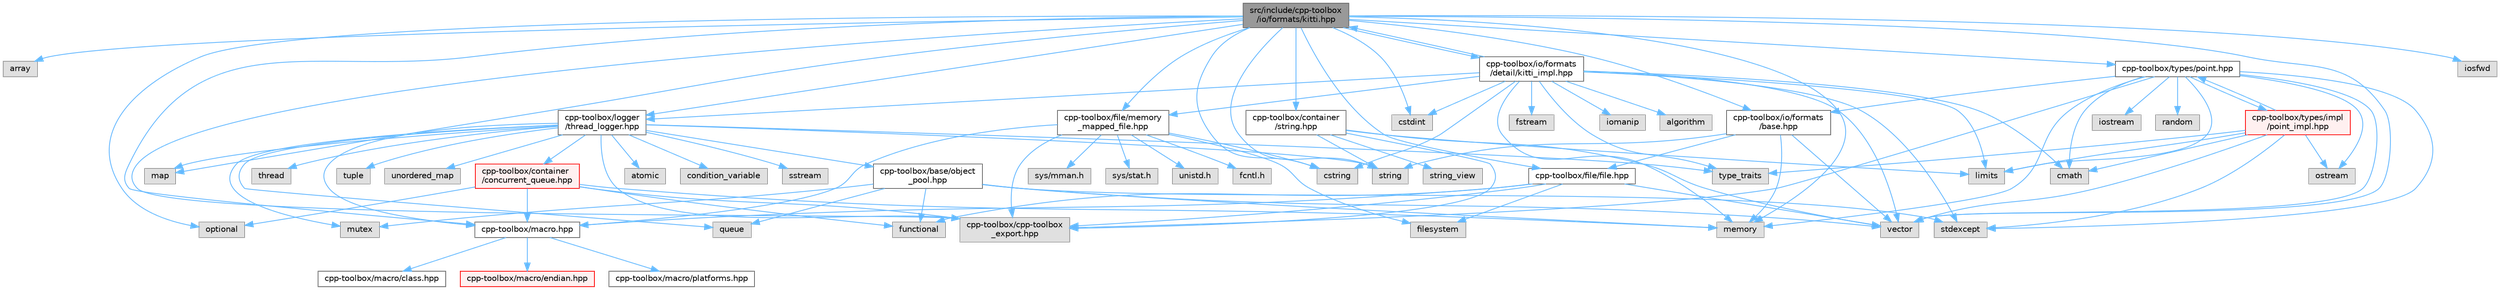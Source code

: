 digraph "src/include/cpp-toolbox/io/formats/kitti.hpp"
{
 // LATEX_PDF_SIZE
  bgcolor="transparent";
  edge [fontname=Helvetica,fontsize=10,labelfontname=Helvetica,labelfontsize=10];
  node [fontname=Helvetica,fontsize=10,shape=box,height=0.2,width=0.4];
  Node1 [id="Node000001",label="src/include/cpp-toolbox\l/io/formats/kitti.hpp",height=0.2,width=0.4,color="gray40", fillcolor="grey60", style="filled", fontcolor="black",tooltip=" "];
  Node1 -> Node2 [id="edge1_Node000001_Node000002",color="steelblue1",style="solid",tooltip=" "];
  Node2 [id="Node000002",label="array",height=0.2,width=0.4,color="grey60", fillcolor="#E0E0E0", style="filled",tooltip=" "];
  Node1 -> Node3 [id="edge2_Node000001_Node000003",color="steelblue1",style="solid",tooltip=" "];
  Node3 [id="Node000003",label="cstdint",height=0.2,width=0.4,color="grey60", fillcolor="#E0E0E0", style="filled",tooltip=" "];
  Node1 -> Node4 [id="edge3_Node000001_Node000004",color="steelblue1",style="solid",tooltip=" "];
  Node4 [id="Node000004",label="cstring",height=0.2,width=0.4,color="grey60", fillcolor="#E0E0E0", style="filled",tooltip=" "];
  Node1 -> Node5 [id="edge4_Node000001_Node000005",color="steelblue1",style="solid",tooltip=" "];
  Node5 [id="Node000005",label="iosfwd",height=0.2,width=0.4,color="grey60", fillcolor="#E0E0E0", style="filled",tooltip=" "];
  Node1 -> Node6 [id="edge5_Node000001_Node000006",color="steelblue1",style="solid",tooltip=" "];
  Node6 [id="Node000006",label="map",height=0.2,width=0.4,color="grey60", fillcolor="#E0E0E0", style="filled",tooltip=" "];
  Node1 -> Node7 [id="edge6_Node000001_Node000007",color="steelblue1",style="solid",tooltip=" "];
  Node7 [id="Node000007",label="memory",height=0.2,width=0.4,color="grey60", fillcolor="#E0E0E0", style="filled",tooltip=" "];
  Node1 -> Node8 [id="edge7_Node000001_Node000008",color="steelblue1",style="solid",tooltip=" "];
  Node8 [id="Node000008",label="optional",height=0.2,width=0.4,color="grey60", fillcolor="#E0E0E0", style="filled",tooltip=" "];
  Node1 -> Node9 [id="edge8_Node000001_Node000009",color="steelblue1",style="solid",tooltip=" "];
  Node9 [id="Node000009",label="string",height=0.2,width=0.4,color="grey60", fillcolor="#E0E0E0", style="filled",tooltip=" "];
  Node1 -> Node10 [id="edge9_Node000001_Node000010",color="steelblue1",style="solid",tooltip=" "];
  Node10 [id="Node000010",label="vector",height=0.2,width=0.4,color="grey60", fillcolor="#E0E0E0", style="filled",tooltip=" "];
  Node1 -> Node11 [id="edge10_Node000001_Node000011",color="steelblue1",style="solid",tooltip=" "];
  Node11 [id="Node000011",label="cpp-toolbox/container\l/string.hpp",height=0.2,width=0.4,color="grey40", fillcolor="white", style="filled",URL="$string_8hpp.html",tooltip=" "];
  Node11 -> Node12 [id="edge11_Node000011_Node000012",color="steelblue1",style="solid",tooltip=" "];
  Node12 [id="Node000012",label="limits",height=0.2,width=0.4,color="grey60", fillcolor="#E0E0E0", style="filled",tooltip=" "];
  Node11 -> Node9 [id="edge12_Node000011_Node000009",color="steelblue1",style="solid",tooltip=" "];
  Node11 -> Node13 [id="edge13_Node000011_Node000013",color="steelblue1",style="solid",tooltip=" "];
  Node13 [id="Node000013",label="string_view",height=0.2,width=0.4,color="grey60", fillcolor="#E0E0E0", style="filled",tooltip=" "];
  Node11 -> Node10 [id="edge14_Node000011_Node000010",color="steelblue1",style="solid",tooltip=" "];
  Node11 -> Node14 [id="edge15_Node000011_Node000014",color="steelblue1",style="solid",tooltip=" "];
  Node14 [id="Node000014",label="cpp-toolbox/cpp-toolbox\l_export.hpp",height=0.2,width=0.4,color="grey60", fillcolor="#E0E0E0", style="filled",tooltip=" "];
  Node1 -> Node14 [id="edge16_Node000001_Node000014",color="steelblue1",style="solid",tooltip=" "];
  Node1 -> Node15 [id="edge17_Node000001_Node000015",color="steelblue1",style="solid",tooltip=" "];
  Node15 [id="Node000015",label="cpp-toolbox/file/file.hpp",height=0.2,width=0.4,color="grey40", fillcolor="white", style="filled",URL="$file_8hpp.html",tooltip=" "];
  Node15 -> Node16 [id="edge18_Node000015_Node000016",color="steelblue1",style="solid",tooltip=" "];
  Node16 [id="Node000016",label="filesystem",height=0.2,width=0.4,color="grey60", fillcolor="#E0E0E0", style="filled",tooltip=" "];
  Node15 -> Node17 [id="edge19_Node000015_Node000017",color="steelblue1",style="solid",tooltip=" "];
  Node17 [id="Node000017",label="functional",height=0.2,width=0.4,color="grey60", fillcolor="#E0E0E0", style="filled",tooltip=" "];
  Node15 -> Node10 [id="edge20_Node000015_Node000010",color="steelblue1",style="solid",tooltip=" "];
  Node15 -> Node14 [id="edge21_Node000015_Node000014",color="steelblue1",style="solid",tooltip=" "];
  Node15 -> Node18 [id="edge22_Node000015_Node000018",color="steelblue1",style="solid",tooltip=" "];
  Node18 [id="Node000018",label="cpp-toolbox/macro.hpp",height=0.2,width=0.4,color="grey40", fillcolor="white", style="filled",URL="$macro_8hpp.html",tooltip="通用的编译器、平台、架构检测和实用宏定义 / Common macros for compiler, platform, architecture detection and utility macro..."];
  Node18 -> Node19 [id="edge23_Node000018_Node000019",color="steelblue1",style="solid",tooltip=" "];
  Node19 [id="Node000019",label="cpp-toolbox/macro/class.hpp",height=0.2,width=0.4,color="grey40", fillcolor="white", style="filled",URL="$class_8hpp.html",tooltip=" "];
  Node18 -> Node20 [id="edge24_Node000018_Node000020",color="steelblue1",style="solid",tooltip=" "];
  Node20 [id="Node000020",label="cpp-toolbox/macro/endian.hpp",height=0.2,width=0.4,color="red", fillcolor="#FFF0F0", style="filled",URL="$endian_8hpp.html",tooltip=" "];
  Node18 -> Node22 [id="edge25_Node000018_Node000022",color="steelblue1",style="solid",tooltip=" "];
  Node22 [id="Node000022",label="cpp-toolbox/macro/platforms.hpp",height=0.2,width=0.4,color="grey40", fillcolor="white", style="filled",URL="$platforms_8hpp.html",tooltip=" "];
  Node1 -> Node23 [id="edge26_Node000001_Node000023",color="steelblue1",style="solid",tooltip=" "];
  Node23 [id="Node000023",label="cpp-toolbox/file/memory\l_mapped_file.hpp",height=0.2,width=0.4,color="grey40", fillcolor="white", style="filled",URL="$memory__mapped__file_8hpp.html",tooltip=" "];
  Node23 -> Node4 [id="edge27_Node000023_Node000004",color="steelblue1",style="solid",tooltip=" "];
  Node23 -> Node16 [id="edge28_Node000023_Node000016",color="steelblue1",style="solid",tooltip=" "];
  Node23 -> Node14 [id="edge29_Node000023_Node000014",color="steelblue1",style="solid",tooltip=" "];
  Node23 -> Node18 [id="edge30_Node000023_Node000018",color="steelblue1",style="solid",tooltip=" "];
  Node23 -> Node24 [id="edge31_Node000023_Node000024",color="steelblue1",style="solid",tooltip=" "];
  Node24 [id="Node000024",label="fcntl.h",height=0.2,width=0.4,color="grey60", fillcolor="#E0E0E0", style="filled",tooltip=" "];
  Node23 -> Node25 [id="edge32_Node000023_Node000025",color="steelblue1",style="solid",tooltip=" "];
  Node25 [id="Node000025",label="sys/mman.h",height=0.2,width=0.4,color="grey60", fillcolor="#E0E0E0", style="filled",tooltip=" "];
  Node23 -> Node26 [id="edge33_Node000023_Node000026",color="steelblue1",style="solid",tooltip=" "];
  Node26 [id="Node000026",label="sys/stat.h",height=0.2,width=0.4,color="grey60", fillcolor="#E0E0E0", style="filled",tooltip=" "];
  Node23 -> Node27 [id="edge34_Node000023_Node000027",color="steelblue1",style="solid",tooltip=" "];
  Node27 [id="Node000027",label="unistd.h",height=0.2,width=0.4,color="grey60", fillcolor="#E0E0E0", style="filled",tooltip=" "];
  Node1 -> Node28 [id="edge35_Node000001_Node000028",color="steelblue1",style="solid",tooltip=" "];
  Node28 [id="Node000028",label="cpp-toolbox/io/formats\l/base.hpp",height=0.2,width=0.4,color="grey40", fillcolor="white", style="filled",URL="$io_2formats_2base_8hpp.html",tooltip=" "];
  Node28 -> Node7 [id="edge36_Node000028_Node000007",color="steelblue1",style="solid",tooltip=" "];
  Node28 -> Node9 [id="edge37_Node000028_Node000009",color="steelblue1",style="solid",tooltip=" "];
  Node28 -> Node10 [id="edge38_Node000028_Node000010",color="steelblue1",style="solid",tooltip=" "];
  Node28 -> Node15 [id="edge39_Node000028_Node000015",color="steelblue1",style="solid",tooltip=" "];
  Node1 -> Node29 [id="edge40_Node000001_Node000029",color="steelblue1",style="solid",tooltip=" "];
  Node29 [id="Node000029",label="cpp-toolbox/logger\l/thread_logger.hpp",height=0.2,width=0.4,color="grey40", fillcolor="white", style="filled",URL="$thread__logger_8hpp.html",tooltip=" "];
  Node29 -> Node30 [id="edge41_Node000029_Node000030",color="steelblue1",style="solid",tooltip=" "];
  Node30 [id="Node000030",label="atomic",height=0.2,width=0.4,color="grey60", fillcolor="#E0E0E0", style="filled",tooltip=" "];
  Node29 -> Node31 [id="edge42_Node000029_Node000031",color="steelblue1",style="solid",tooltip=" "];
  Node31 [id="Node000031",label="condition_variable",height=0.2,width=0.4,color="grey60", fillcolor="#E0E0E0", style="filled",tooltip=" "];
  Node29 -> Node6 [id="edge43_Node000029_Node000006",color="steelblue1",style="solid",tooltip=" "];
  Node29 -> Node32 [id="edge44_Node000029_Node000032",color="steelblue1",style="solid",tooltip=" "];
  Node32 [id="Node000032",label="mutex",height=0.2,width=0.4,color="grey60", fillcolor="#E0E0E0", style="filled",tooltip=" "];
  Node29 -> Node33 [id="edge45_Node000029_Node000033",color="steelblue1",style="solid",tooltip=" "];
  Node33 [id="Node000033",label="queue",height=0.2,width=0.4,color="grey60", fillcolor="#E0E0E0", style="filled",tooltip=" "];
  Node29 -> Node34 [id="edge46_Node000029_Node000034",color="steelblue1",style="solid",tooltip=" "];
  Node34 [id="Node000034",label="sstream",height=0.2,width=0.4,color="grey60", fillcolor="#E0E0E0", style="filled",tooltip=" "];
  Node29 -> Node9 [id="edge47_Node000029_Node000009",color="steelblue1",style="solid",tooltip=" "];
  Node29 -> Node35 [id="edge48_Node000029_Node000035",color="steelblue1",style="solid",tooltip=" "];
  Node35 [id="Node000035",label="thread",height=0.2,width=0.4,color="grey60", fillcolor="#E0E0E0", style="filled",tooltip=" "];
  Node29 -> Node36 [id="edge49_Node000029_Node000036",color="steelblue1",style="solid",tooltip=" "];
  Node36 [id="Node000036",label="tuple",height=0.2,width=0.4,color="grey60", fillcolor="#E0E0E0", style="filled",tooltip=" "];
  Node29 -> Node37 [id="edge50_Node000029_Node000037",color="steelblue1",style="solid",tooltip=" "];
  Node37 [id="Node000037",label="type_traits",height=0.2,width=0.4,color="grey60", fillcolor="#E0E0E0", style="filled",tooltip=" "];
  Node29 -> Node38 [id="edge51_Node000029_Node000038",color="steelblue1",style="solid",tooltip=" "];
  Node38 [id="Node000038",label="unordered_map",height=0.2,width=0.4,color="grey60", fillcolor="#E0E0E0", style="filled",tooltip=" "];
  Node29 -> Node14 [id="edge52_Node000029_Node000014",color="steelblue1",style="solid",tooltip=" "];
  Node29 -> Node18 [id="edge53_Node000029_Node000018",color="steelblue1",style="solid",tooltip=" "];
  Node29 -> Node39 [id="edge54_Node000029_Node000039",color="steelblue1",style="solid",tooltip=" "];
  Node39 [id="Node000039",label="cpp-toolbox/container\l/concurrent_queue.hpp",height=0.2,width=0.4,color="red", fillcolor="#FFF0F0", style="filled",URL="$concurrent__queue_8hpp.html",tooltip=" "];
  Node39 -> Node17 [id="edge55_Node000039_Node000017",color="steelblue1",style="solid",tooltip=" "];
  Node39 -> Node7 [id="edge56_Node000039_Node000007",color="steelblue1",style="solid",tooltip=" "];
  Node39 -> Node8 [id="edge57_Node000039_Node000008",color="steelblue1",style="solid",tooltip=" "];
  Node39 -> Node14 [id="edge58_Node000039_Node000014",color="steelblue1",style="solid",tooltip=" "];
  Node39 -> Node18 [id="edge59_Node000039_Node000018",color="steelblue1",style="solid",tooltip=" "];
  Node29 -> Node43 [id="edge60_Node000029_Node000043",color="steelblue1",style="solid",tooltip=" "];
  Node43 [id="Node000043",label="cpp-toolbox/base/object\l_pool.hpp",height=0.2,width=0.4,color="grey40", fillcolor="white", style="filled",URL="$object__pool_8hpp.html",tooltip=" "];
  Node43 -> Node17 [id="edge61_Node000043_Node000017",color="steelblue1",style="solid",tooltip=" "];
  Node43 -> Node7 [id="edge62_Node000043_Node000007",color="steelblue1",style="solid",tooltip=" "];
  Node43 -> Node32 [id="edge63_Node000043_Node000032",color="steelblue1",style="solid",tooltip=" "];
  Node43 -> Node33 [id="edge64_Node000043_Node000033",color="steelblue1",style="solid",tooltip=" "];
  Node43 -> Node44 [id="edge65_Node000043_Node000044",color="steelblue1",style="solid",tooltip=" "];
  Node44 [id="Node000044",label="stdexcept",height=0.2,width=0.4,color="grey60", fillcolor="#E0E0E0", style="filled",tooltip=" "];
  Node43 -> Node10 [id="edge66_Node000043_Node000010",color="steelblue1",style="solid",tooltip=" "];
  Node1 -> Node18 [id="edge67_Node000001_Node000018",color="steelblue1",style="solid",tooltip=" "];
  Node1 -> Node45 [id="edge68_Node000001_Node000045",color="steelblue1",style="solid",tooltip=" "];
  Node45 [id="Node000045",label="cpp-toolbox/types/point.hpp",height=0.2,width=0.4,color="grey40", fillcolor="white", style="filled",URL="$point_8hpp.html",tooltip=" "];
  Node45 -> Node46 [id="edge69_Node000045_Node000046",color="steelblue1",style="solid",tooltip=" "];
  Node46 [id="Node000046",label="cmath",height=0.2,width=0.4,color="grey60", fillcolor="#E0E0E0", style="filled",tooltip=" "];
  Node45 -> Node47 [id="edge70_Node000045_Node000047",color="steelblue1",style="solid",tooltip=" "];
  Node47 [id="Node000047",label="iostream",height=0.2,width=0.4,color="grey60", fillcolor="#E0E0E0", style="filled",tooltip=" "];
  Node45 -> Node12 [id="edge71_Node000045_Node000012",color="steelblue1",style="solid",tooltip=" "];
  Node45 -> Node7 [id="edge72_Node000045_Node000007",color="steelblue1",style="solid",tooltip=" "];
  Node45 -> Node48 [id="edge73_Node000045_Node000048",color="steelblue1",style="solid",tooltip=" "];
  Node48 [id="Node000048",label="ostream",height=0.2,width=0.4,color="grey60", fillcolor="#E0E0E0", style="filled",tooltip=" "];
  Node45 -> Node49 [id="edge74_Node000045_Node000049",color="steelblue1",style="solid",tooltip=" "];
  Node49 [id="Node000049",label="random",height=0.2,width=0.4,color="grey60", fillcolor="#E0E0E0", style="filled",tooltip=" "];
  Node45 -> Node44 [id="edge75_Node000045_Node000044",color="steelblue1",style="solid",tooltip=" "];
  Node45 -> Node10 [id="edge76_Node000045_Node000010",color="steelblue1",style="solid",tooltip=" "];
  Node45 -> Node14 [id="edge77_Node000045_Node000014",color="steelblue1",style="solid",tooltip=" "];
  Node45 -> Node28 [id="edge78_Node000045_Node000028",color="steelblue1",style="solid",tooltip=" "];
  Node45 -> Node50 [id="edge79_Node000045_Node000050",color="steelblue1",style="solid",tooltip=" "];
  Node50 [id="Node000050",label="cpp-toolbox/types/impl\l/point_impl.hpp",height=0.2,width=0.4,color="red", fillcolor="#FFF0F0", style="filled",URL="$point__impl_8hpp.html",tooltip=" "];
  Node50 -> Node46 [id="edge80_Node000050_Node000046",color="steelblue1",style="solid",tooltip=" "];
  Node50 -> Node12 [id="edge81_Node000050_Node000012",color="steelblue1",style="solid",tooltip=" "];
  Node50 -> Node48 [id="edge82_Node000050_Node000048",color="steelblue1",style="solid",tooltip=" "];
  Node50 -> Node44 [id="edge83_Node000050_Node000044",color="steelblue1",style="solid",tooltip=" "];
  Node50 -> Node37 [id="edge84_Node000050_Node000037",color="steelblue1",style="solid",tooltip=" "];
  Node50 -> Node10 [id="edge85_Node000050_Node000010",color="steelblue1",style="solid",tooltip=" "];
  Node50 -> Node45 [id="edge86_Node000050_Node000045",color="steelblue1",style="solid",tooltip=" "];
  Node1 -> Node52 [id="edge87_Node000001_Node000052",color="steelblue1",style="solid",tooltip=" "];
  Node52 [id="Node000052",label="cpp-toolbox/io/formats\l/detail/kitti_impl.hpp",height=0.2,width=0.4,color="grey40", fillcolor="white", style="filled",URL="$kitti__impl_8hpp.html",tooltip="此文件包含 kitti_format_t 的模板实现/This file contains the template implementations for kitti_format_t"];
  Node52 -> Node1 [id="edge88_Node000052_Node000001",color="steelblue1",style="solid",tooltip=" "];
  Node52 -> Node53 [id="edge89_Node000052_Node000053",color="steelblue1",style="solid",tooltip=" "];
  Node53 [id="Node000053",label="algorithm",height=0.2,width=0.4,color="grey60", fillcolor="#E0E0E0", style="filled",tooltip=" "];
  Node52 -> Node46 [id="edge90_Node000052_Node000046",color="steelblue1",style="solid",tooltip=" "];
  Node52 -> Node3 [id="edge91_Node000052_Node000003",color="steelblue1",style="solid",tooltip=" "];
  Node52 -> Node4 [id="edge92_Node000052_Node000004",color="steelblue1",style="solid",tooltip=" "];
  Node52 -> Node54 [id="edge93_Node000052_Node000054",color="steelblue1",style="solid",tooltip=" "];
  Node54 [id="Node000054",label="fstream",height=0.2,width=0.4,color="grey60", fillcolor="#E0E0E0", style="filled",tooltip=" "];
  Node52 -> Node55 [id="edge94_Node000052_Node000055",color="steelblue1",style="solid",tooltip=" "];
  Node55 [id="Node000055",label="iomanip",height=0.2,width=0.4,color="grey60", fillcolor="#E0E0E0", style="filled",tooltip=" "];
  Node52 -> Node12 [id="edge95_Node000052_Node000012",color="steelblue1",style="solid",tooltip=" "];
  Node52 -> Node7 [id="edge96_Node000052_Node000007",color="steelblue1",style="solid",tooltip=" "];
  Node52 -> Node44 [id="edge97_Node000052_Node000044",color="steelblue1",style="solid",tooltip=" "];
  Node52 -> Node37 [id="edge98_Node000052_Node000037",color="steelblue1",style="solid",tooltip=" "];
  Node52 -> Node10 [id="edge99_Node000052_Node000010",color="steelblue1",style="solid",tooltip=" "];
  Node52 -> Node23 [id="edge100_Node000052_Node000023",color="steelblue1",style="solid",tooltip=" "];
  Node52 -> Node29 [id="edge101_Node000052_Node000029",color="steelblue1",style="solid",tooltip=" "];
}
